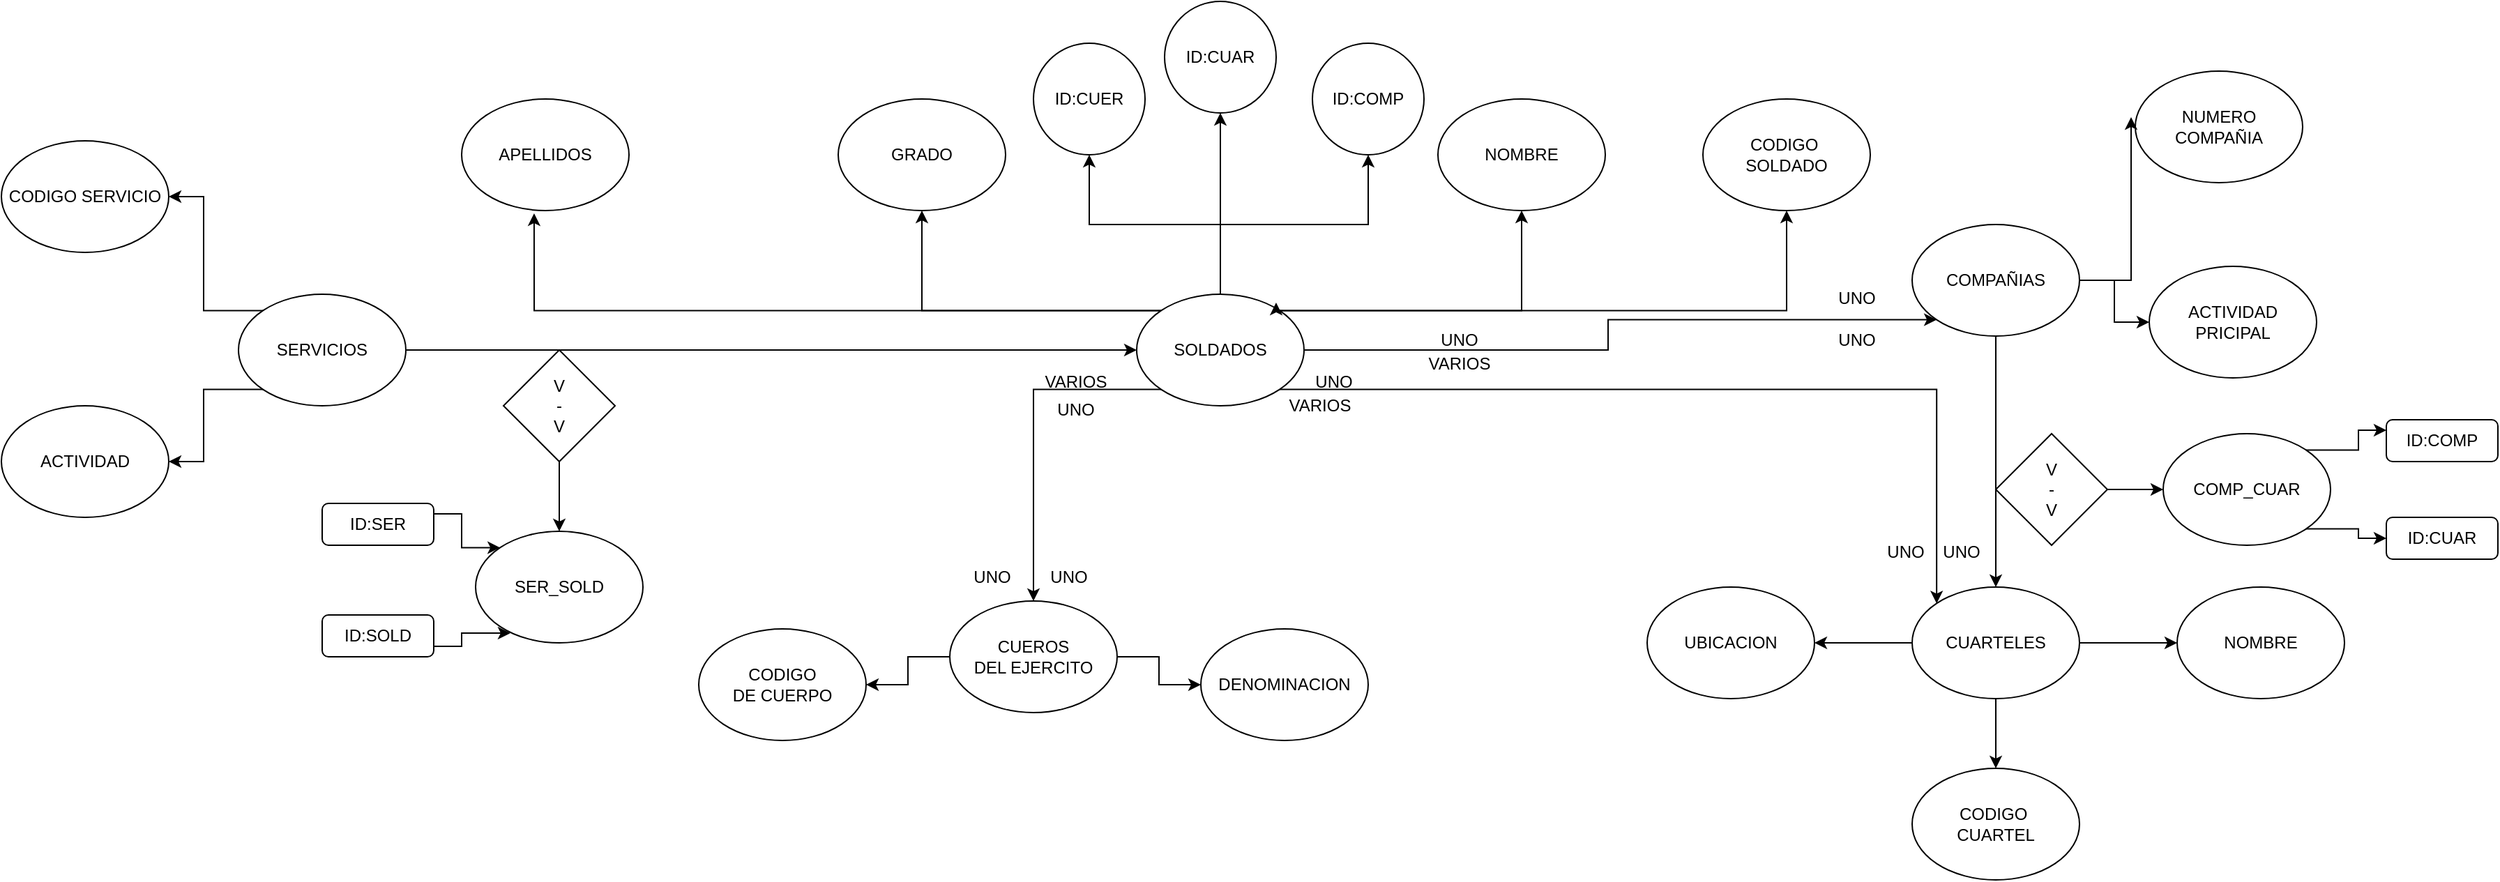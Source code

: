<mxfile version="28.0.7">
  <diagram name="Página-1" id="Ye-yQkLeZo3UJ6-e2vg-">
    <mxGraphModel dx="2253" dy="777" grid="1" gridSize="10" guides="1" tooltips="1" connect="1" arrows="1" fold="1" page="1" pageScale="1" pageWidth="827" pageHeight="1169" math="0" shadow="0">
      <root>
        <mxCell id="0" />
        <mxCell id="1" parent="0" />
        <mxCell id="ML4OWbwLtwYY3w2N4eXz-3" style="edgeStyle=orthogonalEdgeStyle;rounded=0;orthogonalLoop=1;jettySize=auto;html=1;exitX=1;exitY=0;exitDx=0;exitDy=0;" edge="1" parent="1" source="ML4OWbwLtwYY3w2N4eXz-1" target="ML4OWbwLtwYY3w2N4eXz-2">
          <mxGeometry relative="1" as="geometry" />
        </mxCell>
        <mxCell id="ML4OWbwLtwYY3w2N4eXz-5" style="edgeStyle=orthogonalEdgeStyle;rounded=0;orthogonalLoop=1;jettySize=auto;html=1;exitX=1;exitY=0;exitDx=0;exitDy=0;entryX=0.5;entryY=1;entryDx=0;entryDy=0;" edge="1" parent="1" source="ML4OWbwLtwYY3w2N4eXz-1" target="ML4OWbwLtwYY3w2N4eXz-4">
          <mxGeometry relative="1" as="geometry" />
        </mxCell>
        <mxCell id="ML4OWbwLtwYY3w2N4eXz-8" style="edgeStyle=orthogonalEdgeStyle;rounded=0;orthogonalLoop=1;jettySize=auto;html=1;exitX=0;exitY=0;exitDx=0;exitDy=0;entryX=0.5;entryY=1;entryDx=0;entryDy=0;" edge="1" parent="1" source="ML4OWbwLtwYY3w2N4eXz-1" target="ML4OWbwLtwYY3w2N4eXz-6">
          <mxGeometry relative="1" as="geometry" />
        </mxCell>
        <mxCell id="ML4OWbwLtwYY3w2N4eXz-13" style="edgeStyle=orthogonalEdgeStyle;rounded=0;orthogonalLoop=1;jettySize=auto;html=1;exitX=0.5;exitY=0;exitDx=0;exitDy=0;entryX=0.5;entryY=1;entryDx=0;entryDy=0;" edge="1" parent="1" source="ML4OWbwLtwYY3w2N4eXz-1" target="ML4OWbwLtwYY3w2N4eXz-11">
          <mxGeometry relative="1" as="geometry" />
        </mxCell>
        <mxCell id="ML4OWbwLtwYY3w2N4eXz-15" style="edgeStyle=orthogonalEdgeStyle;rounded=0;orthogonalLoop=1;jettySize=auto;html=1;exitX=0.5;exitY=0;exitDx=0;exitDy=0;" edge="1" parent="1" source="ML4OWbwLtwYY3w2N4eXz-1" target="ML4OWbwLtwYY3w2N4eXz-12">
          <mxGeometry relative="1" as="geometry" />
        </mxCell>
        <mxCell id="ML4OWbwLtwYY3w2N4eXz-16" style="edgeStyle=orthogonalEdgeStyle;rounded=0;orthogonalLoop=1;jettySize=auto;html=1;exitX=0.5;exitY=0;exitDx=0;exitDy=0;entryX=0.5;entryY=1;entryDx=0;entryDy=0;" edge="1" parent="1" source="ML4OWbwLtwYY3w2N4eXz-1" target="ML4OWbwLtwYY3w2N4eXz-10">
          <mxGeometry relative="1" as="geometry" />
        </mxCell>
        <mxCell id="ML4OWbwLtwYY3w2N4eXz-37" style="edgeStyle=orthogonalEdgeStyle;rounded=0;orthogonalLoop=1;jettySize=auto;html=1;exitX=0;exitY=1;exitDx=0;exitDy=0;entryX=0.5;entryY=0;entryDx=0;entryDy=0;" edge="1" parent="1" source="ML4OWbwLtwYY3w2N4eXz-1" target="ML4OWbwLtwYY3w2N4eXz-34">
          <mxGeometry relative="1" as="geometry" />
        </mxCell>
        <mxCell id="ML4OWbwLtwYY3w2N4eXz-61" style="edgeStyle=orthogonalEdgeStyle;rounded=0;orthogonalLoop=1;jettySize=auto;html=1;exitX=1;exitY=1;exitDx=0;exitDy=0;entryX=0;entryY=0;entryDx=0;entryDy=0;" edge="1" parent="1" source="ML4OWbwLtwYY3w2N4eXz-1" target="ML4OWbwLtwYY3w2N4eXz-25">
          <mxGeometry relative="1" as="geometry" />
        </mxCell>
        <mxCell id="ML4OWbwLtwYY3w2N4eXz-62" style="edgeStyle=orthogonalEdgeStyle;rounded=0;orthogonalLoop=1;jettySize=auto;html=1;exitX=1;exitY=0.5;exitDx=0;exitDy=0;entryX=0;entryY=1;entryDx=0;entryDy=0;" edge="1" parent="1" source="ML4OWbwLtwYY3w2N4eXz-1" target="ML4OWbwLtwYY3w2N4eXz-20">
          <mxGeometry relative="1" as="geometry" />
        </mxCell>
        <mxCell id="ML4OWbwLtwYY3w2N4eXz-1" value="SOLDADOS" style="ellipse;whiteSpace=wrap;html=1;" vertex="1" parent="1">
          <mxGeometry x="354" y="220" width="120" height="80" as="geometry" />
        </mxCell>
        <mxCell id="ML4OWbwLtwYY3w2N4eXz-2" value="NOMBRE" style="ellipse;whiteSpace=wrap;html=1;" vertex="1" parent="1">
          <mxGeometry x="570" y="80" width="120" height="80" as="geometry" />
        </mxCell>
        <mxCell id="ML4OWbwLtwYY3w2N4eXz-4" value="CODIGO&amp;nbsp;&lt;div&gt;SOLDADO&lt;/div&gt;" style="ellipse;whiteSpace=wrap;html=1;" vertex="1" parent="1">
          <mxGeometry x="760" y="80" width="120" height="80" as="geometry" />
        </mxCell>
        <mxCell id="ML4OWbwLtwYY3w2N4eXz-6" value="GRADO" style="ellipse;whiteSpace=wrap;html=1;" vertex="1" parent="1">
          <mxGeometry x="140" y="80" width="120" height="80" as="geometry" />
        </mxCell>
        <mxCell id="ML4OWbwLtwYY3w2N4eXz-7" value="APELLIDOS" style="ellipse;whiteSpace=wrap;html=1;" vertex="1" parent="1">
          <mxGeometry x="-130" y="80" width="120" height="80" as="geometry" />
        </mxCell>
        <mxCell id="ML4OWbwLtwYY3w2N4eXz-9" style="edgeStyle=orthogonalEdgeStyle;rounded=0;orthogonalLoop=1;jettySize=auto;html=1;exitX=0;exitY=0;exitDx=0;exitDy=0;entryX=0.433;entryY=1.025;entryDx=0;entryDy=0;entryPerimeter=0;" edge="1" parent="1" source="ML4OWbwLtwYY3w2N4eXz-1" target="ML4OWbwLtwYY3w2N4eXz-7">
          <mxGeometry relative="1" as="geometry">
            <Array as="points">
              <mxPoint x="-78" y="232" />
            </Array>
          </mxGeometry>
        </mxCell>
        <mxCell id="ML4OWbwLtwYY3w2N4eXz-10" value="ID:CUER" style="ellipse;whiteSpace=wrap;html=1;aspect=fixed;" vertex="1" parent="1">
          <mxGeometry x="280" y="40" width="80" height="80" as="geometry" />
        </mxCell>
        <mxCell id="ML4OWbwLtwYY3w2N4eXz-11" value="ID:CUAR" style="ellipse;whiteSpace=wrap;html=1;aspect=fixed;" vertex="1" parent="1">
          <mxGeometry x="374" y="10" width="80" height="80" as="geometry" />
        </mxCell>
        <mxCell id="ML4OWbwLtwYY3w2N4eXz-12" value="ID:COMP" style="ellipse;whiteSpace=wrap;html=1;aspect=fixed;" vertex="1" parent="1">
          <mxGeometry x="480" y="40" width="80" height="80" as="geometry" />
        </mxCell>
        <mxCell id="ML4OWbwLtwYY3w2N4eXz-14" style="edgeStyle=orthogonalEdgeStyle;rounded=0;orthogonalLoop=1;jettySize=auto;html=1;exitX=1;exitY=0;exitDx=0;exitDy=0;entryX=0.833;entryY=0.075;entryDx=0;entryDy=0;entryPerimeter=0;" edge="1" parent="1" source="ML4OWbwLtwYY3w2N4eXz-1" target="ML4OWbwLtwYY3w2N4eXz-1">
          <mxGeometry relative="1" as="geometry" />
        </mxCell>
        <mxCell id="ML4OWbwLtwYY3w2N4eXz-23" style="edgeStyle=orthogonalEdgeStyle;rounded=0;orthogonalLoop=1;jettySize=auto;html=1;exitX=1;exitY=0.5;exitDx=0;exitDy=0;entryX=0;entryY=0.5;entryDx=0;entryDy=0;" edge="1" parent="1" source="ML4OWbwLtwYY3w2N4eXz-20" target="ML4OWbwLtwYY3w2N4eXz-22">
          <mxGeometry relative="1" as="geometry" />
        </mxCell>
        <mxCell id="ML4OWbwLtwYY3w2N4eXz-26" style="edgeStyle=orthogonalEdgeStyle;rounded=0;orthogonalLoop=1;jettySize=auto;html=1;exitX=0.5;exitY=1;exitDx=0;exitDy=0;" edge="1" parent="1" source="ML4OWbwLtwYY3w2N4eXz-20" target="ML4OWbwLtwYY3w2N4eXz-25">
          <mxGeometry relative="1" as="geometry" />
        </mxCell>
        <mxCell id="ML4OWbwLtwYY3w2N4eXz-20" value="COMPAÑIAS" style="ellipse;whiteSpace=wrap;html=1;" vertex="1" parent="1">
          <mxGeometry x="910" y="170" width="120" height="80" as="geometry" />
        </mxCell>
        <mxCell id="ML4OWbwLtwYY3w2N4eXz-21" value="NUMERO COMPAÑIA" style="ellipse;whiteSpace=wrap;html=1;" vertex="1" parent="1">
          <mxGeometry x="1070" y="60" width="120" height="80" as="geometry" />
        </mxCell>
        <mxCell id="ML4OWbwLtwYY3w2N4eXz-22" value="ACTIVIDAD PRICIPAL" style="ellipse;whiteSpace=wrap;html=1;" vertex="1" parent="1">
          <mxGeometry x="1080" y="200" width="120" height="80" as="geometry" />
        </mxCell>
        <mxCell id="ML4OWbwLtwYY3w2N4eXz-24" style="edgeStyle=orthogonalEdgeStyle;rounded=0;orthogonalLoop=1;jettySize=auto;html=1;exitX=1;exitY=0.5;exitDx=0;exitDy=0;entryX=-0.025;entryY=0.413;entryDx=0;entryDy=0;entryPerimeter=0;" edge="1" parent="1" source="ML4OWbwLtwYY3w2N4eXz-20" target="ML4OWbwLtwYY3w2N4eXz-21">
          <mxGeometry relative="1" as="geometry" />
        </mxCell>
        <mxCell id="ML4OWbwLtwYY3w2N4eXz-30" style="edgeStyle=orthogonalEdgeStyle;rounded=0;orthogonalLoop=1;jettySize=auto;html=1;exitX=0.5;exitY=1;exitDx=0;exitDy=0;" edge="1" parent="1" source="ML4OWbwLtwYY3w2N4eXz-25" target="ML4OWbwLtwYY3w2N4eXz-28">
          <mxGeometry relative="1" as="geometry" />
        </mxCell>
        <mxCell id="ML4OWbwLtwYY3w2N4eXz-31" style="edgeStyle=orthogonalEdgeStyle;rounded=0;orthogonalLoop=1;jettySize=auto;html=1;exitX=1;exitY=0.5;exitDx=0;exitDy=0;" edge="1" parent="1" source="ML4OWbwLtwYY3w2N4eXz-25" target="ML4OWbwLtwYY3w2N4eXz-29">
          <mxGeometry relative="1" as="geometry" />
        </mxCell>
        <mxCell id="ML4OWbwLtwYY3w2N4eXz-32" style="edgeStyle=orthogonalEdgeStyle;rounded=0;orthogonalLoop=1;jettySize=auto;html=1;exitX=0;exitY=0.5;exitDx=0;exitDy=0;entryX=1;entryY=0.5;entryDx=0;entryDy=0;" edge="1" parent="1" source="ML4OWbwLtwYY3w2N4eXz-25" target="ML4OWbwLtwYY3w2N4eXz-27">
          <mxGeometry relative="1" as="geometry" />
        </mxCell>
        <mxCell id="ML4OWbwLtwYY3w2N4eXz-25" value="CUARTELES" style="ellipse;whiteSpace=wrap;html=1;" vertex="1" parent="1">
          <mxGeometry x="910" y="430" width="120" height="80" as="geometry" />
        </mxCell>
        <mxCell id="ML4OWbwLtwYY3w2N4eXz-27" value="UBICACION" style="ellipse;whiteSpace=wrap;html=1;" vertex="1" parent="1">
          <mxGeometry x="720" y="430" width="120" height="80" as="geometry" />
        </mxCell>
        <mxCell id="ML4OWbwLtwYY3w2N4eXz-28" value="CODIGO&amp;nbsp;&lt;div&gt;CUARTEL&lt;/div&gt;" style="ellipse;whiteSpace=wrap;html=1;" vertex="1" parent="1">
          <mxGeometry x="910" y="560" width="120" height="80" as="geometry" />
        </mxCell>
        <mxCell id="ML4OWbwLtwYY3w2N4eXz-29" value="NOMBRE" style="ellipse;whiteSpace=wrap;html=1;" vertex="1" parent="1">
          <mxGeometry x="1100" y="430" width="120" height="80" as="geometry" />
        </mxCell>
        <mxCell id="ML4OWbwLtwYY3w2N4eXz-38" style="edgeStyle=orthogonalEdgeStyle;rounded=0;orthogonalLoop=1;jettySize=auto;html=1;exitX=1;exitY=0.5;exitDx=0;exitDy=0;entryX=0;entryY=0.5;entryDx=0;entryDy=0;" edge="1" parent="1" source="ML4OWbwLtwYY3w2N4eXz-34" target="ML4OWbwLtwYY3w2N4eXz-35">
          <mxGeometry relative="1" as="geometry" />
        </mxCell>
        <mxCell id="ML4OWbwLtwYY3w2N4eXz-39" style="edgeStyle=orthogonalEdgeStyle;rounded=0;orthogonalLoop=1;jettySize=auto;html=1;exitX=0;exitY=0.5;exitDx=0;exitDy=0;entryX=1;entryY=0.5;entryDx=0;entryDy=0;" edge="1" parent="1" source="ML4OWbwLtwYY3w2N4eXz-34" target="ML4OWbwLtwYY3w2N4eXz-36">
          <mxGeometry relative="1" as="geometry" />
        </mxCell>
        <mxCell id="ML4OWbwLtwYY3w2N4eXz-34" value="CUEROS&lt;div&gt;DEL EJERCITO&lt;/div&gt;" style="ellipse;whiteSpace=wrap;html=1;" vertex="1" parent="1">
          <mxGeometry x="220" y="440" width="120" height="80" as="geometry" />
        </mxCell>
        <mxCell id="ML4OWbwLtwYY3w2N4eXz-35" value="DENOMINACION" style="ellipse;whiteSpace=wrap;html=1;" vertex="1" parent="1">
          <mxGeometry x="400" y="460" width="120" height="80" as="geometry" />
        </mxCell>
        <mxCell id="ML4OWbwLtwYY3w2N4eXz-36" value="CODIGO&lt;div&gt;DE CUERPO&lt;/div&gt;" style="ellipse;whiteSpace=wrap;html=1;" vertex="1" parent="1">
          <mxGeometry x="40" y="460" width="120" height="80" as="geometry" />
        </mxCell>
        <mxCell id="ML4OWbwLtwYY3w2N4eXz-41" style="edgeStyle=orthogonalEdgeStyle;rounded=0;orthogonalLoop=1;jettySize=auto;html=1;exitX=1;exitY=0.5;exitDx=0;exitDy=0;" edge="1" parent="1" source="ML4OWbwLtwYY3w2N4eXz-40" target="ML4OWbwLtwYY3w2N4eXz-1">
          <mxGeometry relative="1" as="geometry" />
        </mxCell>
        <mxCell id="ML4OWbwLtwYY3w2N4eXz-44" style="edgeStyle=orthogonalEdgeStyle;rounded=0;orthogonalLoop=1;jettySize=auto;html=1;exitX=0;exitY=0;exitDx=0;exitDy=0;entryX=1;entryY=0.5;entryDx=0;entryDy=0;" edge="1" parent="1" source="ML4OWbwLtwYY3w2N4eXz-40" target="ML4OWbwLtwYY3w2N4eXz-42">
          <mxGeometry relative="1" as="geometry" />
        </mxCell>
        <mxCell id="ML4OWbwLtwYY3w2N4eXz-45" style="edgeStyle=orthogonalEdgeStyle;rounded=0;orthogonalLoop=1;jettySize=auto;html=1;exitX=0;exitY=1;exitDx=0;exitDy=0;entryX=1;entryY=0.5;entryDx=0;entryDy=0;" edge="1" parent="1" source="ML4OWbwLtwYY3w2N4eXz-40" target="ML4OWbwLtwYY3w2N4eXz-43">
          <mxGeometry relative="1" as="geometry" />
        </mxCell>
        <mxCell id="ML4OWbwLtwYY3w2N4eXz-40" value="SERVICIOS" style="ellipse;whiteSpace=wrap;html=1;" vertex="1" parent="1">
          <mxGeometry x="-290" y="220" width="120" height="80" as="geometry" />
        </mxCell>
        <mxCell id="ML4OWbwLtwYY3w2N4eXz-42" value="CODIGO SERVICIO" style="ellipse;whiteSpace=wrap;html=1;" vertex="1" parent="1">
          <mxGeometry x="-460" y="110" width="120" height="80" as="geometry" />
        </mxCell>
        <mxCell id="ML4OWbwLtwYY3w2N4eXz-43" value="ACTIVIDAD" style="ellipse;whiteSpace=wrap;html=1;" vertex="1" parent="1">
          <mxGeometry x="-460" y="300" width="120" height="80" as="geometry" />
        </mxCell>
        <mxCell id="ML4OWbwLtwYY3w2N4eXz-48" style="edgeStyle=orthogonalEdgeStyle;rounded=0;orthogonalLoop=1;jettySize=auto;html=1;exitX=0.5;exitY=1;exitDx=0;exitDy=0;entryX=0.5;entryY=0;entryDx=0;entryDy=0;" edge="1" parent="1" source="ML4OWbwLtwYY3w2N4eXz-46" target="ML4OWbwLtwYY3w2N4eXz-47">
          <mxGeometry relative="1" as="geometry" />
        </mxCell>
        <mxCell id="ML4OWbwLtwYY3w2N4eXz-46" value="V&lt;div&gt;-&lt;/div&gt;&lt;div&gt;V&lt;/div&gt;" style="rhombus;whiteSpace=wrap;html=1;" vertex="1" parent="1">
          <mxGeometry x="-100" y="260" width="80" height="80" as="geometry" />
        </mxCell>
        <mxCell id="ML4OWbwLtwYY3w2N4eXz-47" value="SER_SOLD" style="ellipse;whiteSpace=wrap;html=1;" vertex="1" parent="1">
          <mxGeometry x="-120" y="390" width="120" height="80" as="geometry" />
        </mxCell>
        <mxCell id="ML4OWbwLtwYY3w2N4eXz-51" style="edgeStyle=orthogonalEdgeStyle;rounded=0;orthogonalLoop=1;jettySize=auto;html=1;exitX=1;exitY=0.25;exitDx=0;exitDy=0;entryX=0;entryY=0;entryDx=0;entryDy=0;" edge="1" parent="1" source="ML4OWbwLtwYY3w2N4eXz-49" target="ML4OWbwLtwYY3w2N4eXz-47">
          <mxGeometry relative="1" as="geometry" />
        </mxCell>
        <mxCell id="ML4OWbwLtwYY3w2N4eXz-49" value="ID:SER" style="rounded=1;whiteSpace=wrap;html=1;" vertex="1" parent="1">
          <mxGeometry x="-230" y="370" width="80" height="30" as="geometry" />
        </mxCell>
        <mxCell id="ML4OWbwLtwYY3w2N4eXz-50" value="ID:SOLD" style="rounded=1;whiteSpace=wrap;html=1;" vertex="1" parent="1">
          <mxGeometry x="-230" y="450" width="80" height="30" as="geometry" />
        </mxCell>
        <mxCell id="ML4OWbwLtwYY3w2N4eXz-53" style="edgeStyle=orthogonalEdgeStyle;rounded=0;orthogonalLoop=1;jettySize=auto;html=1;exitX=1;exitY=0.75;exitDx=0;exitDy=0;entryX=0.208;entryY=0.913;entryDx=0;entryDy=0;entryPerimeter=0;" edge="1" parent="1" source="ML4OWbwLtwYY3w2N4eXz-50" target="ML4OWbwLtwYY3w2N4eXz-47">
          <mxGeometry relative="1" as="geometry" />
        </mxCell>
        <mxCell id="ML4OWbwLtwYY3w2N4eXz-58" style="edgeStyle=orthogonalEdgeStyle;rounded=0;orthogonalLoop=1;jettySize=auto;html=1;exitX=1;exitY=0.5;exitDx=0;exitDy=0;entryX=0;entryY=0.5;entryDx=0;entryDy=0;" edge="1" parent="1" source="ML4OWbwLtwYY3w2N4eXz-54" target="ML4OWbwLtwYY3w2N4eXz-57">
          <mxGeometry relative="1" as="geometry" />
        </mxCell>
        <mxCell id="ML4OWbwLtwYY3w2N4eXz-54" value="V&lt;div&gt;-&lt;/div&gt;&lt;div&gt;V&lt;/div&gt;" style="rhombus;whiteSpace=wrap;html=1;" vertex="1" parent="1">
          <mxGeometry x="970" y="320" width="80" height="80" as="geometry" />
        </mxCell>
        <mxCell id="ML4OWbwLtwYY3w2N4eXz-55" value="ID:COMP" style="rounded=1;whiteSpace=wrap;html=1;" vertex="1" parent="1">
          <mxGeometry x="1250" y="310" width="80" height="30" as="geometry" />
        </mxCell>
        <mxCell id="ML4OWbwLtwYY3w2N4eXz-56" value="ID:CUAR" style="rounded=1;whiteSpace=wrap;html=1;" vertex="1" parent="1">
          <mxGeometry x="1250" y="380" width="80" height="30" as="geometry" />
        </mxCell>
        <mxCell id="ML4OWbwLtwYY3w2N4eXz-59" style="edgeStyle=orthogonalEdgeStyle;rounded=0;orthogonalLoop=1;jettySize=auto;html=1;exitX=1;exitY=0;exitDx=0;exitDy=0;entryX=0;entryY=0.25;entryDx=0;entryDy=0;" edge="1" parent="1" source="ML4OWbwLtwYY3w2N4eXz-57" target="ML4OWbwLtwYY3w2N4eXz-55">
          <mxGeometry relative="1" as="geometry" />
        </mxCell>
        <mxCell id="ML4OWbwLtwYY3w2N4eXz-60" style="edgeStyle=orthogonalEdgeStyle;rounded=0;orthogonalLoop=1;jettySize=auto;html=1;exitX=1;exitY=1;exitDx=0;exitDy=0;entryX=0;entryY=0.5;entryDx=0;entryDy=0;" edge="1" parent="1" source="ML4OWbwLtwYY3w2N4eXz-57" target="ML4OWbwLtwYY3w2N4eXz-56">
          <mxGeometry relative="1" as="geometry" />
        </mxCell>
        <mxCell id="ML4OWbwLtwYY3w2N4eXz-57" value="COMP_CUAR" style="ellipse;whiteSpace=wrap;html=1;" vertex="1" parent="1">
          <mxGeometry x="1090" y="320" width="120" height="80" as="geometry" />
        </mxCell>
        <mxCell id="ML4OWbwLtwYY3w2N4eXz-63" value="UNO" style="text;html=1;align=center;verticalAlign=middle;resizable=0;points=[];autosize=1;strokeColor=none;fillColor=none;" vertex="1" parent="1">
          <mxGeometry x="845" y="208" width="50" height="30" as="geometry" />
        </mxCell>
        <mxCell id="ML4OWbwLtwYY3w2N4eXz-64" value="UNO" style="text;html=1;align=center;verticalAlign=middle;resizable=0;points=[];autosize=1;strokeColor=none;fillColor=none;" vertex="1" parent="1">
          <mxGeometry x="845" y="238" width="50" height="30" as="geometry" />
        </mxCell>
        <mxCell id="ML4OWbwLtwYY3w2N4eXz-65" value="UNO" style="text;html=1;align=center;verticalAlign=middle;resizable=0;points=[];autosize=1;strokeColor=none;fillColor=none;" vertex="1" parent="1">
          <mxGeometry x="880" y="390" width="50" height="30" as="geometry" />
        </mxCell>
        <mxCell id="ML4OWbwLtwYY3w2N4eXz-66" value="UNO" style="text;html=1;align=center;verticalAlign=middle;resizable=0;points=[];autosize=1;strokeColor=none;fillColor=none;" vertex="1" parent="1">
          <mxGeometry x="920" y="390" width="50" height="30" as="geometry" />
        </mxCell>
        <mxCell id="ML4OWbwLtwYY3w2N4eXz-67" value="UNO" style="text;html=1;align=center;verticalAlign=middle;resizable=0;points=[];autosize=1;strokeColor=none;fillColor=none;" vertex="1" parent="1">
          <mxGeometry x="470" y="268" width="50" height="30" as="geometry" />
        </mxCell>
        <mxCell id="ML4OWbwLtwYY3w2N4eXz-68" value="VARIOS" style="text;html=1;align=center;verticalAlign=middle;resizable=0;points=[];autosize=1;strokeColor=none;fillColor=none;" vertex="1" parent="1">
          <mxGeometry x="450" y="285" width="70" height="30" as="geometry" />
        </mxCell>
        <mxCell id="ML4OWbwLtwYY3w2N4eXz-69" value="UNO" style="text;html=1;align=center;verticalAlign=middle;resizable=0;points=[];autosize=1;strokeColor=none;fillColor=none;" vertex="1" parent="1">
          <mxGeometry x="560" y="238" width="50" height="30" as="geometry" />
        </mxCell>
        <mxCell id="ML4OWbwLtwYY3w2N4eXz-70" value="VARIOS" style="text;html=1;align=center;verticalAlign=middle;resizable=0;points=[];autosize=1;strokeColor=none;fillColor=none;" vertex="1" parent="1">
          <mxGeometry x="550" y="255" width="70" height="30" as="geometry" />
        </mxCell>
        <mxCell id="ML4OWbwLtwYY3w2N4eXz-71" value="UNO" style="text;html=1;align=center;verticalAlign=middle;resizable=0;points=[];autosize=1;strokeColor=none;fillColor=none;" vertex="1" parent="1">
          <mxGeometry x="280" y="408" width="50" height="30" as="geometry" />
        </mxCell>
        <mxCell id="ML4OWbwLtwYY3w2N4eXz-72" value="UNO" style="text;html=1;align=center;verticalAlign=middle;resizable=0;points=[];autosize=1;strokeColor=none;fillColor=none;" vertex="1" parent="1">
          <mxGeometry x="225" y="408" width="50" height="30" as="geometry" />
        </mxCell>
        <mxCell id="ML4OWbwLtwYY3w2N4eXz-73" value="VARIOS" style="text;html=1;align=center;verticalAlign=middle;resizable=0;points=[];autosize=1;strokeColor=none;fillColor=none;" vertex="1" parent="1">
          <mxGeometry x="275" y="268" width="70" height="30" as="geometry" />
        </mxCell>
        <mxCell id="ML4OWbwLtwYY3w2N4eXz-74" value="UNO" style="text;html=1;align=center;verticalAlign=middle;resizable=0;points=[];autosize=1;strokeColor=none;fillColor=none;" vertex="1" parent="1">
          <mxGeometry x="285" y="288" width="50" height="30" as="geometry" />
        </mxCell>
      </root>
    </mxGraphModel>
  </diagram>
</mxfile>
